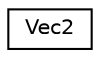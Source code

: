 digraph "Graphical Class Hierarchy"
{
  edge [fontname="Helvetica",fontsize="10",labelfontname="Helvetica",labelfontsize="10"];
  node [fontname="Helvetica",fontsize="10",shape=record];
  rankdir="LR";
  Node1 [label="Vec2",height=0.2,width=0.4,color="black", fillcolor="white", style="filled",URL="$classVec2.html",tooltip="Generic Costly 2D Vector Class. "];
}
